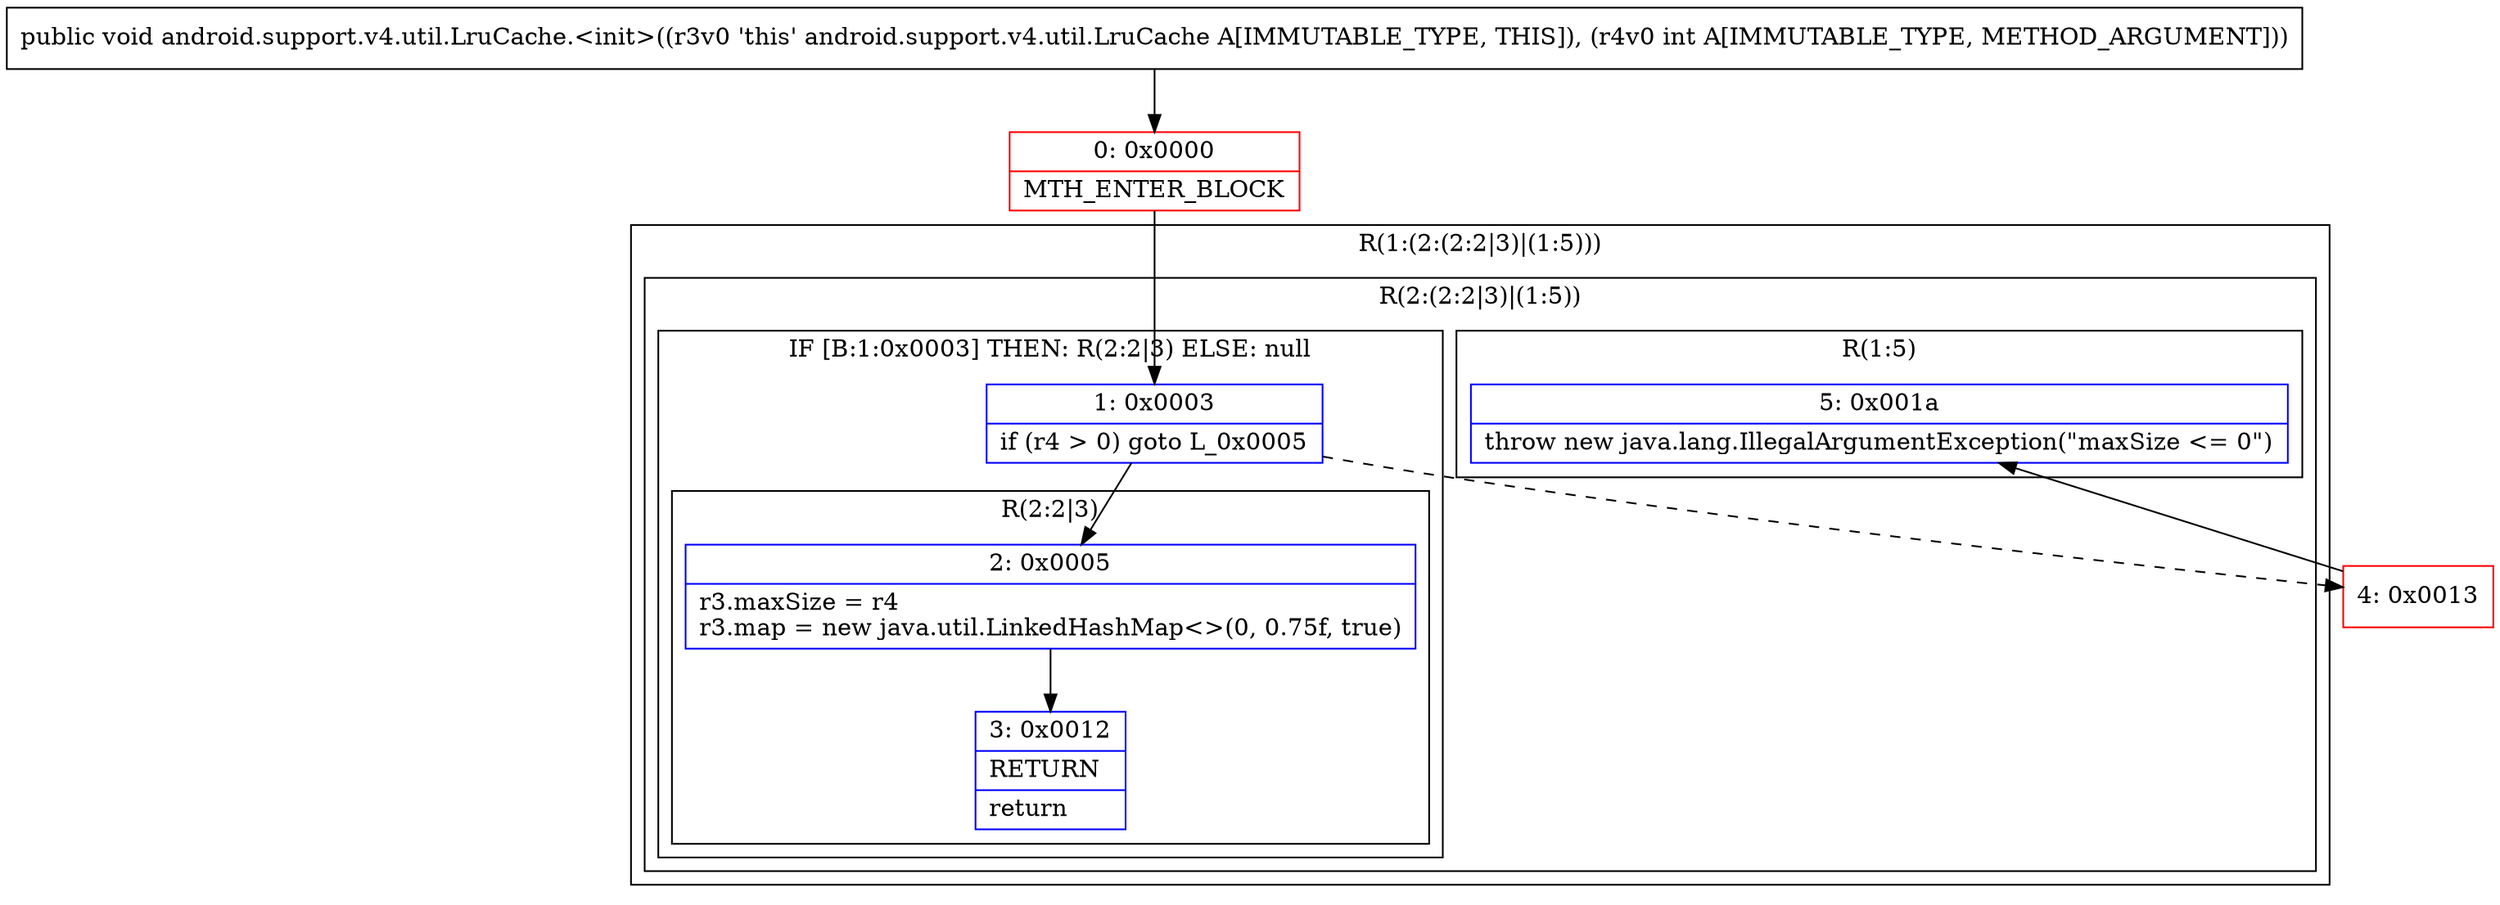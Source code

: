 digraph "CFG forandroid.support.v4.util.LruCache.\<init\>(I)V" {
subgraph cluster_Region_1266211408 {
label = "R(1:(2:(2:2|3)|(1:5)))";
node [shape=record,color=blue];
subgraph cluster_Region_2026048683 {
label = "R(2:(2:2|3)|(1:5))";
node [shape=record,color=blue];
subgraph cluster_IfRegion_762006324 {
label = "IF [B:1:0x0003] THEN: R(2:2|3) ELSE: null";
node [shape=record,color=blue];
Node_1 [shape=record,label="{1\:\ 0x0003|if (r4 \> 0) goto L_0x0005\l}"];
subgraph cluster_Region_1771464505 {
label = "R(2:2|3)";
node [shape=record,color=blue];
Node_2 [shape=record,label="{2\:\ 0x0005|r3.maxSize = r4\lr3.map = new java.util.LinkedHashMap\<\>(0, 0.75f, true)\l}"];
Node_3 [shape=record,label="{3\:\ 0x0012|RETURN\l|return\l}"];
}
}
subgraph cluster_Region_1680972289 {
label = "R(1:5)";
node [shape=record,color=blue];
Node_5 [shape=record,label="{5\:\ 0x001a|throw new java.lang.IllegalArgumentException(\"maxSize \<= 0\")\l}"];
}
}
}
Node_0 [shape=record,color=red,label="{0\:\ 0x0000|MTH_ENTER_BLOCK\l}"];
Node_4 [shape=record,color=red,label="{4\:\ 0x0013}"];
MethodNode[shape=record,label="{public void android.support.v4.util.LruCache.\<init\>((r3v0 'this' android.support.v4.util.LruCache A[IMMUTABLE_TYPE, THIS]), (r4v0 int A[IMMUTABLE_TYPE, METHOD_ARGUMENT])) }"];
MethodNode -> Node_0;
Node_1 -> Node_2;
Node_1 -> Node_4[style=dashed];
Node_2 -> Node_3;
Node_0 -> Node_1;
Node_4 -> Node_5;
}

